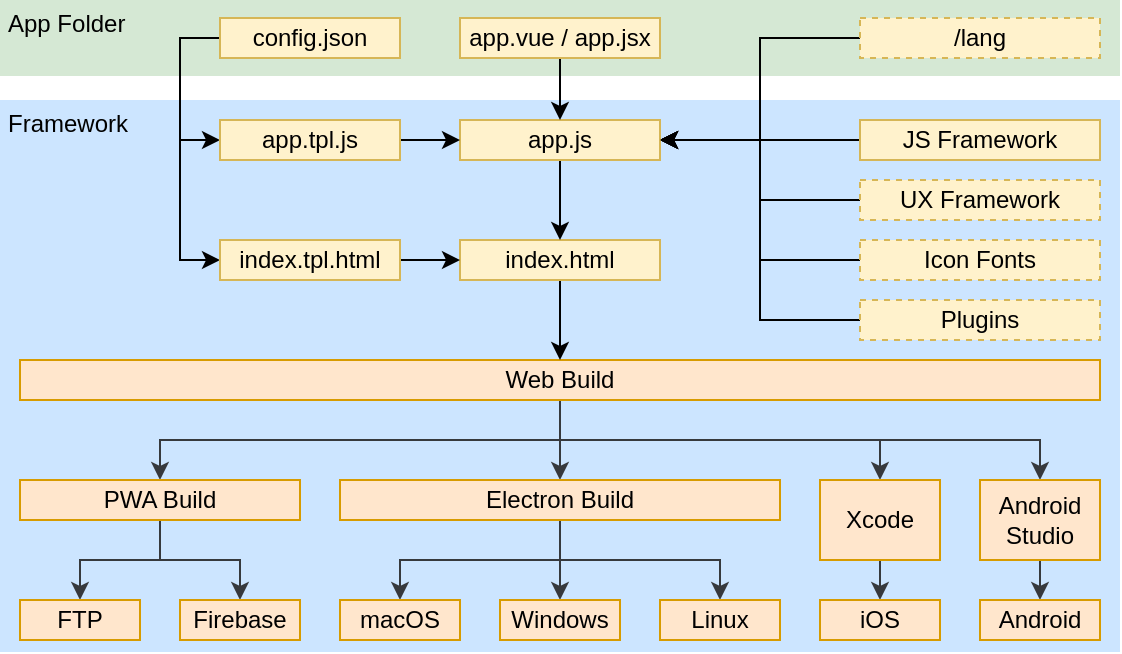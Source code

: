 <mxfile version="10.6.6" type="device"><diagram id="IEJ-li5WR0my1q0w4oPl" name="Page-1"><mxGraphModel dx="1398" dy="779" grid="1" gridSize="10" guides="1" tooltips="1" connect="1" arrows="1" fold="1" page="1" pageScale="1" pageWidth="1200" pageHeight="1200" math="0" shadow="0"><root><mxCell id="0"/><mxCell id="1" parent="0"/><mxCell id="NhiS5DbV7Yy_NmrqlrkN-97" value="&lt;div style=&quot;text-align: left&quot;&gt;&lt;span&gt;Framework&lt;/span&gt;&lt;/div&gt;" style="rounded=0;whiteSpace=wrap;html=1;fillColor=#cce5ff;strokeColor=none;spacing=0;align=left;labelPosition=center;verticalLabelPosition=middle;verticalAlign=top;horizontal=1;spacingTop=0;spacingBottom=0;spacingRight=0;spacingLeft=4;" parent="1" vertex="1"><mxGeometry x="40" y="90" width="560" height="276" as="geometry"/></mxCell><mxCell id="NhiS5DbV7Yy_NmrqlrkN-98" value="&lt;div style=&quot;text-align: left&quot;&gt;&lt;span&gt;App Folder&lt;/span&gt;&lt;/div&gt;" style="rounded=0;whiteSpace=wrap;html=1;fillColor=#d5e8d4;strokeColor=none;spacing=0;align=left;labelPosition=center;verticalLabelPosition=middle;verticalAlign=top;horizontal=1;spacingTop=0;spacingBottom=0;spacingRight=0;spacingLeft=4;" parent="1" vertex="1"><mxGeometry x="40" y="40" width="560" height="38" as="geometry"/></mxCell><mxCell id="NhiS5DbV7Yy_NmrqlrkN-99" style="edgeStyle=orthogonalEdgeStyle;rounded=0;orthogonalLoop=1;jettySize=auto;html=1;exitX=0.5;exitY=1;exitDx=0;exitDy=0;entryX=0.5;entryY=0;entryDx=0;entryDy=0;fillColor=#eeeeee;strokeColor=#36393d;" parent="1" source="NhiS5DbV7Yy_NmrqlrkN-103" target="NhiS5DbV7Yy_NmrqlrkN-110" edge="1"><mxGeometry relative="1" as="geometry"/></mxCell><mxCell id="NhiS5DbV7Yy_NmrqlrkN-100" style="edgeStyle=orthogonalEdgeStyle;rounded=0;orthogonalLoop=1;jettySize=auto;html=1;exitX=0.5;exitY=1;exitDx=0;exitDy=0;entryX=0.5;entryY=0;entryDx=0;entryDy=0;fillColor=#eeeeee;strokeColor=#36393d;" parent="1" source="NhiS5DbV7Yy_NmrqlrkN-103" target="NhiS5DbV7Yy_NmrqlrkN-106" edge="1"><mxGeometry relative="1" as="geometry"/></mxCell><mxCell id="NhiS5DbV7Yy_NmrqlrkN-101" style="edgeStyle=orthogonalEdgeStyle;rounded=0;orthogonalLoop=1;jettySize=auto;html=1;exitX=0.5;exitY=1;exitDx=0;exitDy=0;entryX=0.5;entryY=0;entryDx=0;entryDy=0;fillColor=#eeeeee;strokeColor=#36393d;" parent="1" source="NhiS5DbV7Yy_NmrqlrkN-103" target="NhiS5DbV7Yy_NmrqlrkN-112" edge="1"><mxGeometry relative="1" as="geometry"/></mxCell><mxCell id="NhiS5DbV7Yy_NmrqlrkN-102" style="edgeStyle=orthogonalEdgeStyle;rounded=0;orthogonalLoop=1;jettySize=auto;html=1;exitX=0.5;exitY=1;exitDx=0;exitDy=0;entryX=0.5;entryY=0;entryDx=0;entryDy=0;fillColor=#eeeeee;strokeColor=#36393d;" parent="1" source="NhiS5DbV7Yy_NmrqlrkN-103" target="NhiS5DbV7Yy_NmrqlrkN-120" edge="1"><mxGeometry relative="1" as="geometry"/></mxCell><mxCell id="NhiS5DbV7Yy_NmrqlrkN-103" value="Web Build&lt;br&gt;" style="rounded=0;whiteSpace=wrap;html=1;fillColor=#ffe6cc;strokeColor=#d79b00;" parent="1" vertex="1"><mxGeometry x="50" y="220" width="540" height="20" as="geometry"/></mxCell><mxCell id="NhiS5DbV7Yy_NmrqlrkN-104" style="edgeStyle=orthogonalEdgeStyle;rounded=0;orthogonalLoop=1;jettySize=auto;html=1;exitX=0.5;exitY=1;exitDx=0;exitDy=0;entryX=0.5;entryY=0;entryDx=0;entryDy=0;fillColor=#eeeeee;strokeColor=#36393d;" parent="1" source="NhiS5DbV7Yy_NmrqlrkN-106" target="NhiS5DbV7Yy_NmrqlrkN-116" edge="1"><mxGeometry relative="1" as="geometry"/></mxCell><mxCell id="NhiS5DbV7Yy_NmrqlrkN-105" style="edgeStyle=orthogonalEdgeStyle;rounded=0;orthogonalLoop=1;jettySize=auto;html=1;exitX=0.5;exitY=1;exitDx=0;exitDy=0;entryX=0.5;entryY=0;entryDx=0;entryDy=0;fillColor=#eeeeee;strokeColor=#36393d;" parent="1" source="NhiS5DbV7Yy_NmrqlrkN-106" target="NhiS5DbV7Yy_NmrqlrkN-117" edge="1"><mxGeometry relative="1" as="geometry"/></mxCell><mxCell id="NhiS5DbV7Yy_NmrqlrkN-106" value="PWA Build&lt;br&gt;" style="rounded=0;whiteSpace=wrap;html=1;fillColor=#ffe6cc;strokeColor=#d79b00;" parent="1" vertex="1"><mxGeometry x="50" y="280" width="140" height="20" as="geometry"/></mxCell><mxCell id="NhiS5DbV7Yy_NmrqlrkN-107" style="edgeStyle=orthogonalEdgeStyle;rounded=0;orthogonalLoop=1;jettySize=auto;html=1;exitX=0.5;exitY=1;exitDx=0;exitDy=0;entryX=0.5;entryY=0;entryDx=0;entryDy=0;fillColor=#eeeeee;strokeColor=#36393d;" parent="1" source="NhiS5DbV7Yy_NmrqlrkN-110" target="NhiS5DbV7Yy_NmrqlrkN-113" edge="1"><mxGeometry relative="1" as="geometry"/></mxCell><mxCell id="NhiS5DbV7Yy_NmrqlrkN-108" style="edgeStyle=orthogonalEdgeStyle;rounded=0;orthogonalLoop=1;jettySize=auto;html=1;exitX=0.5;exitY=1;exitDx=0;exitDy=0;entryX=0.5;entryY=0;entryDx=0;entryDy=0;fillColor=#eeeeee;strokeColor=#36393d;" parent="1" source="NhiS5DbV7Yy_NmrqlrkN-110" target="NhiS5DbV7Yy_NmrqlrkN-114" edge="1"><mxGeometry relative="1" as="geometry"/></mxCell><mxCell id="NhiS5DbV7Yy_NmrqlrkN-109" style="edgeStyle=orthogonalEdgeStyle;rounded=0;orthogonalLoop=1;jettySize=auto;html=1;exitX=0.5;exitY=1;exitDx=0;exitDy=0;entryX=0.5;entryY=0;entryDx=0;entryDy=0;fillColor=#eeeeee;strokeColor=#36393d;" parent="1" source="NhiS5DbV7Yy_NmrqlrkN-110" target="NhiS5DbV7Yy_NmrqlrkN-115" edge="1"><mxGeometry relative="1" as="geometry"/></mxCell><mxCell id="NhiS5DbV7Yy_NmrqlrkN-110" value="Electron Build&lt;br&gt;" style="rounded=0;whiteSpace=wrap;html=1;fillColor=#ffe6cc;strokeColor=#d79b00;" parent="1" vertex="1"><mxGeometry x="210" y="280" width="220" height="20" as="geometry"/></mxCell><mxCell id="NhiS5DbV7Yy_NmrqlrkN-111" style="edgeStyle=orthogonalEdgeStyle;rounded=0;orthogonalLoop=1;jettySize=auto;html=1;exitX=0.5;exitY=1;exitDx=0;exitDy=0;entryX=0.5;entryY=0;entryDx=0;entryDy=0;fillColor=#eeeeee;strokeColor=#36393d;" parent="1" source="NhiS5DbV7Yy_NmrqlrkN-112" target="NhiS5DbV7Yy_NmrqlrkN-118" edge="1"><mxGeometry relative="1" as="geometry"/></mxCell><mxCell id="NhiS5DbV7Yy_NmrqlrkN-112" value="Xcode&lt;br&gt;" style="rounded=0;whiteSpace=wrap;html=1;fillColor=#ffe6cc;strokeColor=#d79b00;" parent="1" vertex="1"><mxGeometry x="450" y="280" width="60" height="40" as="geometry"/></mxCell><mxCell id="NhiS5DbV7Yy_NmrqlrkN-113" value="macOS" style="rounded=0;whiteSpace=wrap;html=1;fillColor=#ffe6cc;strokeColor=#d79b00;" parent="1" vertex="1"><mxGeometry x="210" y="340" width="60" height="20" as="geometry"/></mxCell><mxCell id="NhiS5DbV7Yy_NmrqlrkN-114" value="Windows" style="rounded=0;whiteSpace=wrap;html=1;fillColor=#ffe6cc;strokeColor=#d79b00;" parent="1" vertex="1"><mxGeometry x="290" y="340" width="60" height="20" as="geometry"/></mxCell><mxCell id="NhiS5DbV7Yy_NmrqlrkN-115" value="Linux" style="rounded=0;whiteSpace=wrap;html=1;fillColor=#ffe6cc;strokeColor=#d79b00;" parent="1" vertex="1"><mxGeometry x="370" y="340" width="60" height="20" as="geometry"/></mxCell><mxCell id="NhiS5DbV7Yy_NmrqlrkN-116" value="FTP" style="rounded=0;whiteSpace=wrap;html=1;fillColor=#ffe6cc;strokeColor=#d79b00;" parent="1" vertex="1"><mxGeometry x="50" y="340" width="60" height="20" as="geometry"/></mxCell><mxCell id="NhiS5DbV7Yy_NmrqlrkN-117" value="Firebase&lt;br&gt;" style="rounded=0;whiteSpace=wrap;html=1;fillColor=#ffe6cc;strokeColor=#d79b00;" parent="1" vertex="1"><mxGeometry x="130" y="340" width="60" height="20" as="geometry"/></mxCell><mxCell id="NhiS5DbV7Yy_NmrqlrkN-118" value="iOS&lt;br&gt;" style="rounded=0;whiteSpace=wrap;html=1;fillColor=#ffe6cc;strokeColor=#d79b00;" parent="1" vertex="1"><mxGeometry x="450" y="340" width="60" height="20" as="geometry"/></mxCell><mxCell id="NhiS5DbV7Yy_NmrqlrkN-119" style="edgeStyle=orthogonalEdgeStyle;rounded=0;orthogonalLoop=1;jettySize=auto;html=1;exitX=0.5;exitY=1;exitDx=0;exitDy=0;entryX=0.5;entryY=0;entryDx=0;entryDy=0;fillColor=#eeeeee;strokeColor=#36393d;" parent="1" source="NhiS5DbV7Yy_NmrqlrkN-120" target="NhiS5DbV7Yy_NmrqlrkN-121" edge="1"><mxGeometry relative="1" as="geometry"/></mxCell><mxCell id="NhiS5DbV7Yy_NmrqlrkN-120" value="Android&lt;br&gt;Studio&lt;br&gt;" style="rounded=0;whiteSpace=wrap;html=1;fillColor=#ffe6cc;strokeColor=#d79b00;" parent="1" vertex="1"><mxGeometry x="530" y="280" width="60" height="40" as="geometry"/></mxCell><mxCell id="NhiS5DbV7Yy_NmrqlrkN-121" value="Android&lt;br&gt;" style="rounded=0;whiteSpace=wrap;html=1;fillColor=#ffe6cc;strokeColor=#d79b00;" parent="1" vertex="1"><mxGeometry x="530" y="340" width="60" height="20" as="geometry"/></mxCell><mxCell id="NhiS5DbV7Yy_NmrqlrkN-122" style="edgeStyle=orthogonalEdgeStyle;rounded=0;orthogonalLoop=1;jettySize=auto;html=1;exitX=0.5;exitY=1;exitDx=0;exitDy=0;entryX=0.5;entryY=0;entryDx=0;entryDy=0;" parent="1" source="NhiS5DbV7Yy_NmrqlrkN-123" target="NhiS5DbV7Yy_NmrqlrkN-103" edge="1"><mxGeometry relative="1" as="geometry"/></mxCell><mxCell id="NhiS5DbV7Yy_NmrqlrkN-123" value="index.html&lt;br&gt;" style="rounded=0;whiteSpace=wrap;html=1;fillColor=#fff2cc;strokeColor=#d6b656;" parent="1" vertex="1"><mxGeometry x="270" y="160" width="100" height="20" as="geometry"/></mxCell><mxCell id="NhiS5DbV7Yy_NmrqlrkN-124" style="edgeStyle=orthogonalEdgeStyle;rounded=0;orthogonalLoop=1;jettySize=auto;html=1;exitX=0;exitY=0.5;exitDx=0;exitDy=0;entryX=1;entryY=0.5;entryDx=0;entryDy=0;" parent="1" source="NhiS5DbV7Yy_NmrqlrkN-125" target="NhiS5DbV7Yy_NmrqlrkN-133" edge="1"><mxGeometry relative="1" as="geometry"/></mxCell><mxCell id="NhiS5DbV7Yy_NmrqlrkN-125" value="Plugins&lt;br&gt;" style="rounded=0;whiteSpace=wrap;html=1;fillColor=#fff2cc;strokeColor=#d6b656;dashed=1;" parent="1" vertex="1"><mxGeometry x="470" y="190" width="120" height="20" as="geometry"/></mxCell><mxCell id="NhiS5DbV7Yy_NmrqlrkN-126" style="edgeStyle=orthogonalEdgeStyle;rounded=0;orthogonalLoop=1;jettySize=auto;html=1;exitX=0;exitY=0.5;exitDx=0;exitDy=0;entryX=1;entryY=0.5;entryDx=0;entryDy=0;" parent="1" source="NhiS5DbV7Yy_NmrqlrkN-127" target="NhiS5DbV7Yy_NmrqlrkN-133" edge="1"><mxGeometry relative="1" as="geometry"/></mxCell><mxCell id="NhiS5DbV7Yy_NmrqlrkN-127" value="Icon Fonts&lt;br&gt;" style="rounded=0;whiteSpace=wrap;html=1;fillColor=#fff2cc;strokeColor=#d6b656;dashed=1;" parent="1" vertex="1"><mxGeometry x="470" y="160" width="120" height="20" as="geometry"/></mxCell><mxCell id="NhiS5DbV7Yy_NmrqlrkN-128" style="edgeStyle=orthogonalEdgeStyle;rounded=0;orthogonalLoop=1;jettySize=auto;html=1;exitX=0;exitY=0.5;exitDx=0;exitDy=0;entryX=1;entryY=0.5;entryDx=0;entryDy=0;" parent="1" source="NhiS5DbV7Yy_NmrqlrkN-129" target="NhiS5DbV7Yy_NmrqlrkN-133" edge="1"><mxGeometry relative="1" as="geometry"><mxPoint x="380" y="110" as="targetPoint"/></mxGeometry></mxCell><mxCell id="NhiS5DbV7Yy_NmrqlrkN-129" value="UX Framework&lt;br&gt;" style="rounded=0;whiteSpace=wrap;html=1;fillColor=#fff2cc;strokeColor=#d6b656;dashed=1;" parent="1" vertex="1"><mxGeometry x="470" y="130" width="120" height="20" as="geometry"/></mxCell><mxCell id="NhiS5DbV7Yy_NmrqlrkN-130" style="edgeStyle=orthogonalEdgeStyle;rounded=0;orthogonalLoop=1;jettySize=auto;html=1;exitX=0;exitY=0.5;exitDx=0;exitDy=0;entryX=1;entryY=0.5;entryDx=0;entryDy=0;" parent="1" source="NhiS5DbV7Yy_NmrqlrkN-131" target="NhiS5DbV7Yy_NmrqlrkN-133" edge="1"><mxGeometry relative="1" as="geometry"/></mxCell><mxCell id="NhiS5DbV7Yy_NmrqlrkN-131" value="JS Framework&lt;br&gt;" style="rounded=0;whiteSpace=wrap;html=1;fillColor=#fff2cc;strokeColor=#d6b656;" parent="1" vertex="1"><mxGeometry x="470" y="100" width="120" height="20" as="geometry"/></mxCell><mxCell id="NhiS5DbV7Yy_NmrqlrkN-132" style="edgeStyle=orthogonalEdgeStyle;rounded=0;orthogonalLoop=1;jettySize=auto;html=1;exitX=0.5;exitY=1;exitDx=0;exitDy=0;entryX=0.5;entryY=0;entryDx=0;entryDy=0;" parent="1" source="NhiS5DbV7Yy_NmrqlrkN-133" target="NhiS5DbV7Yy_NmrqlrkN-123" edge="1"><mxGeometry relative="1" as="geometry"/></mxCell><mxCell id="NhiS5DbV7Yy_NmrqlrkN-133" value="app.js" style="rounded=0;whiteSpace=wrap;html=1;fillColor=#fff2cc;strokeColor=#d6b656;" parent="1" vertex="1"><mxGeometry x="270" y="100" width="100" height="20" as="geometry"/></mxCell><mxCell id="imHSqANMwQ6vN-aEeJGH-2" style="edgeStyle=orthogonalEdgeStyle;rounded=0;orthogonalLoop=1;jettySize=auto;html=1;exitX=0;exitY=0.5;exitDx=0;exitDy=0;entryX=0;entryY=0.5;entryDx=0;entryDy=0;" edge="1" parent="1" source="NhiS5DbV7Yy_NmrqlrkN-135" target="imHSqANMwQ6vN-aEeJGH-1"><mxGeometry relative="1" as="geometry"/></mxCell><mxCell id="imHSqANMwQ6vN-aEeJGH-5" style="edgeStyle=orthogonalEdgeStyle;rounded=0;orthogonalLoop=1;jettySize=auto;html=1;exitX=0;exitY=0.5;exitDx=0;exitDy=0;entryX=0;entryY=0.5;entryDx=0;entryDy=0;" edge="1" parent="1" source="NhiS5DbV7Yy_NmrqlrkN-135" target="imHSqANMwQ6vN-aEeJGH-4"><mxGeometry relative="1" as="geometry"/></mxCell><mxCell id="NhiS5DbV7Yy_NmrqlrkN-135" value="config.json" style="rounded=0;whiteSpace=wrap;html=1;fillColor=#fff2cc;strokeColor=#d6b656;" parent="1" vertex="1"><mxGeometry x="150" y="49" width="90" height="20" as="geometry"/></mxCell><mxCell id="NhiS5DbV7Yy_NmrqlrkN-136" style="edgeStyle=orthogonalEdgeStyle;rounded=0;orthogonalLoop=1;jettySize=auto;html=1;exitX=0.5;exitY=1;exitDx=0;exitDy=0;entryX=0.5;entryY=0;entryDx=0;entryDy=0;" parent="1" source="NhiS5DbV7Yy_NmrqlrkN-137" target="NhiS5DbV7Yy_NmrqlrkN-133" edge="1"><mxGeometry relative="1" as="geometry"/></mxCell><mxCell id="NhiS5DbV7Yy_NmrqlrkN-137" value="app.vue / app.jsx" style="rounded=0;whiteSpace=wrap;html=1;fillColor=#fff2cc;strokeColor=#d6b656;" parent="1" vertex="1"><mxGeometry x="270" y="49" width="100" height="20" as="geometry"/></mxCell><mxCell id="NhiS5DbV7Yy_NmrqlrkN-138" style="edgeStyle=orthogonalEdgeStyle;rounded=0;orthogonalLoop=1;jettySize=auto;html=1;exitX=0;exitY=0.5;exitDx=0;exitDy=0;entryX=1;entryY=0.5;entryDx=0;entryDy=0;" parent="1" source="NhiS5DbV7Yy_NmrqlrkN-139" target="NhiS5DbV7Yy_NmrqlrkN-133" edge="1"><mxGeometry relative="1" as="geometry"/></mxCell><mxCell id="NhiS5DbV7Yy_NmrqlrkN-139" value="/lang" style="rounded=0;whiteSpace=wrap;html=1;fillColor=#fff2cc;strokeColor=#d6b656;dashed=1;" parent="1" vertex="1"><mxGeometry x="470" y="49" width="120" height="20" as="geometry"/></mxCell><mxCell id="imHSqANMwQ6vN-aEeJGH-3" style="edgeStyle=orthogonalEdgeStyle;rounded=0;orthogonalLoop=1;jettySize=auto;html=1;exitX=1;exitY=0.5;exitDx=0;exitDy=0;entryX=0;entryY=0.5;entryDx=0;entryDy=0;" edge="1" parent="1" source="imHSqANMwQ6vN-aEeJGH-1" target="NhiS5DbV7Yy_NmrqlrkN-133"><mxGeometry relative="1" as="geometry"/></mxCell><mxCell id="imHSqANMwQ6vN-aEeJGH-1" value="app.tpl.js" style="rounded=0;whiteSpace=wrap;html=1;fillColor=#fff2cc;strokeColor=#d6b656;" vertex="1" parent="1"><mxGeometry x="150" y="100" width="90" height="20" as="geometry"/></mxCell><mxCell id="imHSqANMwQ6vN-aEeJGH-6" style="edgeStyle=orthogonalEdgeStyle;rounded=0;orthogonalLoop=1;jettySize=auto;html=1;exitX=1;exitY=0.5;exitDx=0;exitDy=0;" edge="1" parent="1" source="imHSqANMwQ6vN-aEeJGH-4" target="NhiS5DbV7Yy_NmrqlrkN-123"><mxGeometry relative="1" as="geometry"/></mxCell><mxCell id="imHSqANMwQ6vN-aEeJGH-4" value="index.tpl.html" style="rounded=0;whiteSpace=wrap;html=1;fillColor=#fff2cc;strokeColor=#d6b656;" vertex="1" parent="1"><mxGeometry x="150" y="160" width="90" height="20" as="geometry"/></mxCell></root></mxGraphModel></diagram></mxfile>